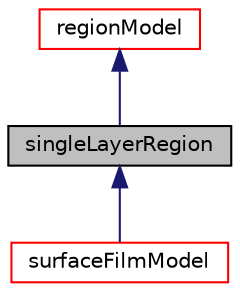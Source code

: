digraph "singleLayerRegion"
{
  bgcolor="transparent";
  edge [fontname="Helvetica",fontsize="10",labelfontname="Helvetica",labelfontsize="10"];
  node [fontname="Helvetica",fontsize="10",shape=record];
  Node1 [label="singleLayerRegion",height=0.2,width=0.4,color="black", fillcolor="grey75", style="filled", fontcolor="black"];
  Node2 -> Node1 [dir="back",color="midnightblue",fontsize="10",style="solid",fontname="Helvetica"];
  Node2 [label="regionModel",height=0.2,width=0.4,color="red",URL="$a02131.html"];
  Node1 -> Node3 [dir="back",color="midnightblue",fontsize="10",style="solid",fontname="Helvetica"];
  Node3 [label="surfaceFilmModel",height=0.2,width=0.4,color="red",URL="$a02476.html",tooltip="Base class for surface film models. "];
}
